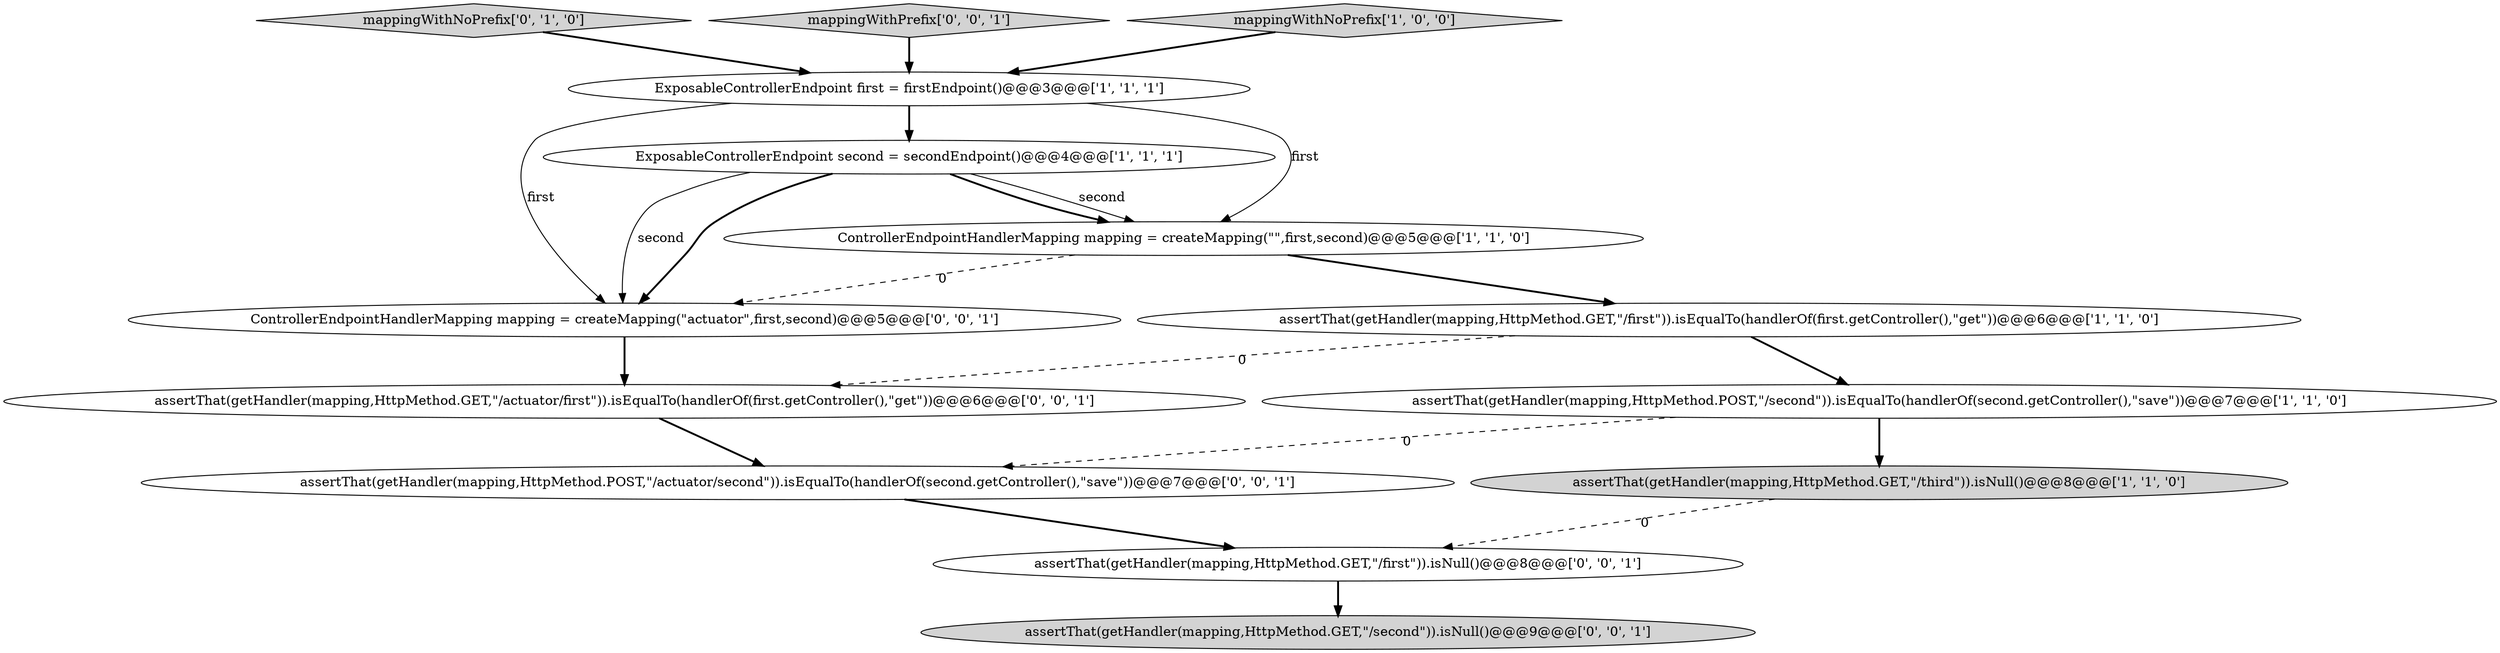 digraph {
4 [style = filled, label = "ControllerEndpointHandlerMapping mapping = createMapping(\"\",first,second)@@@5@@@['1', '1', '0']", fillcolor = white, shape = ellipse image = "AAA0AAABBB1BBB"];
7 [style = filled, label = "mappingWithNoPrefix['0', '1', '0']", fillcolor = lightgray, shape = diamond image = "AAA0AAABBB2BBB"];
5 [style = filled, label = "assertThat(getHandler(mapping,HttpMethod.GET,\"/third\")).isNull()@@@8@@@['1', '1', '0']", fillcolor = lightgray, shape = ellipse image = "AAA0AAABBB1BBB"];
6 [style = filled, label = "assertThat(getHandler(mapping,HttpMethod.POST,\"/second\")).isEqualTo(handlerOf(second.getController(),\"save\"))@@@7@@@['1', '1', '0']", fillcolor = white, shape = ellipse image = "AAA0AAABBB1BBB"];
2 [style = filled, label = "ExposableControllerEndpoint first = firstEndpoint()@@@3@@@['1', '1', '1']", fillcolor = white, shape = ellipse image = "AAA0AAABBB1BBB"];
11 [style = filled, label = "mappingWithPrefix['0', '0', '1']", fillcolor = lightgray, shape = diamond image = "AAA0AAABBB3BBB"];
9 [style = filled, label = "assertThat(getHandler(mapping,HttpMethod.GET,\"/second\")).isNull()@@@9@@@['0', '0', '1']", fillcolor = lightgray, shape = ellipse image = "AAA0AAABBB3BBB"];
13 [style = filled, label = "ControllerEndpointHandlerMapping mapping = createMapping(\"actuator\",first,second)@@@5@@@['0', '0', '1']", fillcolor = white, shape = ellipse image = "AAA0AAABBB3BBB"];
12 [style = filled, label = "assertThat(getHandler(mapping,HttpMethod.GET,\"/actuator/first\")).isEqualTo(handlerOf(first.getController(),\"get\"))@@@6@@@['0', '0', '1']", fillcolor = white, shape = ellipse image = "AAA0AAABBB3BBB"];
3 [style = filled, label = "ExposableControllerEndpoint second = secondEndpoint()@@@4@@@['1', '1', '1']", fillcolor = white, shape = ellipse image = "AAA0AAABBB1BBB"];
8 [style = filled, label = "assertThat(getHandler(mapping,HttpMethod.GET,\"/first\")).isNull()@@@8@@@['0', '0', '1']", fillcolor = white, shape = ellipse image = "AAA0AAABBB3BBB"];
0 [style = filled, label = "assertThat(getHandler(mapping,HttpMethod.GET,\"/first\")).isEqualTo(handlerOf(first.getController(),\"get\"))@@@6@@@['1', '1', '0']", fillcolor = white, shape = ellipse image = "AAA0AAABBB1BBB"];
10 [style = filled, label = "assertThat(getHandler(mapping,HttpMethod.POST,\"/actuator/second\")).isEqualTo(handlerOf(second.getController(),\"save\"))@@@7@@@['0', '0', '1']", fillcolor = white, shape = ellipse image = "AAA0AAABBB3BBB"];
1 [style = filled, label = "mappingWithNoPrefix['1', '0', '0']", fillcolor = lightgray, shape = diamond image = "AAA0AAABBB1BBB"];
0->6 [style = bold, label=""];
3->13 [style = solid, label="second"];
2->3 [style = bold, label=""];
2->13 [style = solid, label="first"];
0->12 [style = dashed, label="0"];
3->4 [style = bold, label=""];
11->2 [style = bold, label=""];
4->0 [style = bold, label=""];
6->10 [style = dashed, label="0"];
6->5 [style = bold, label=""];
12->10 [style = bold, label=""];
13->12 [style = bold, label=""];
10->8 [style = bold, label=""];
7->2 [style = bold, label=""];
8->9 [style = bold, label=""];
3->13 [style = bold, label=""];
5->8 [style = dashed, label="0"];
1->2 [style = bold, label=""];
4->13 [style = dashed, label="0"];
2->4 [style = solid, label="first"];
3->4 [style = solid, label="second"];
}

